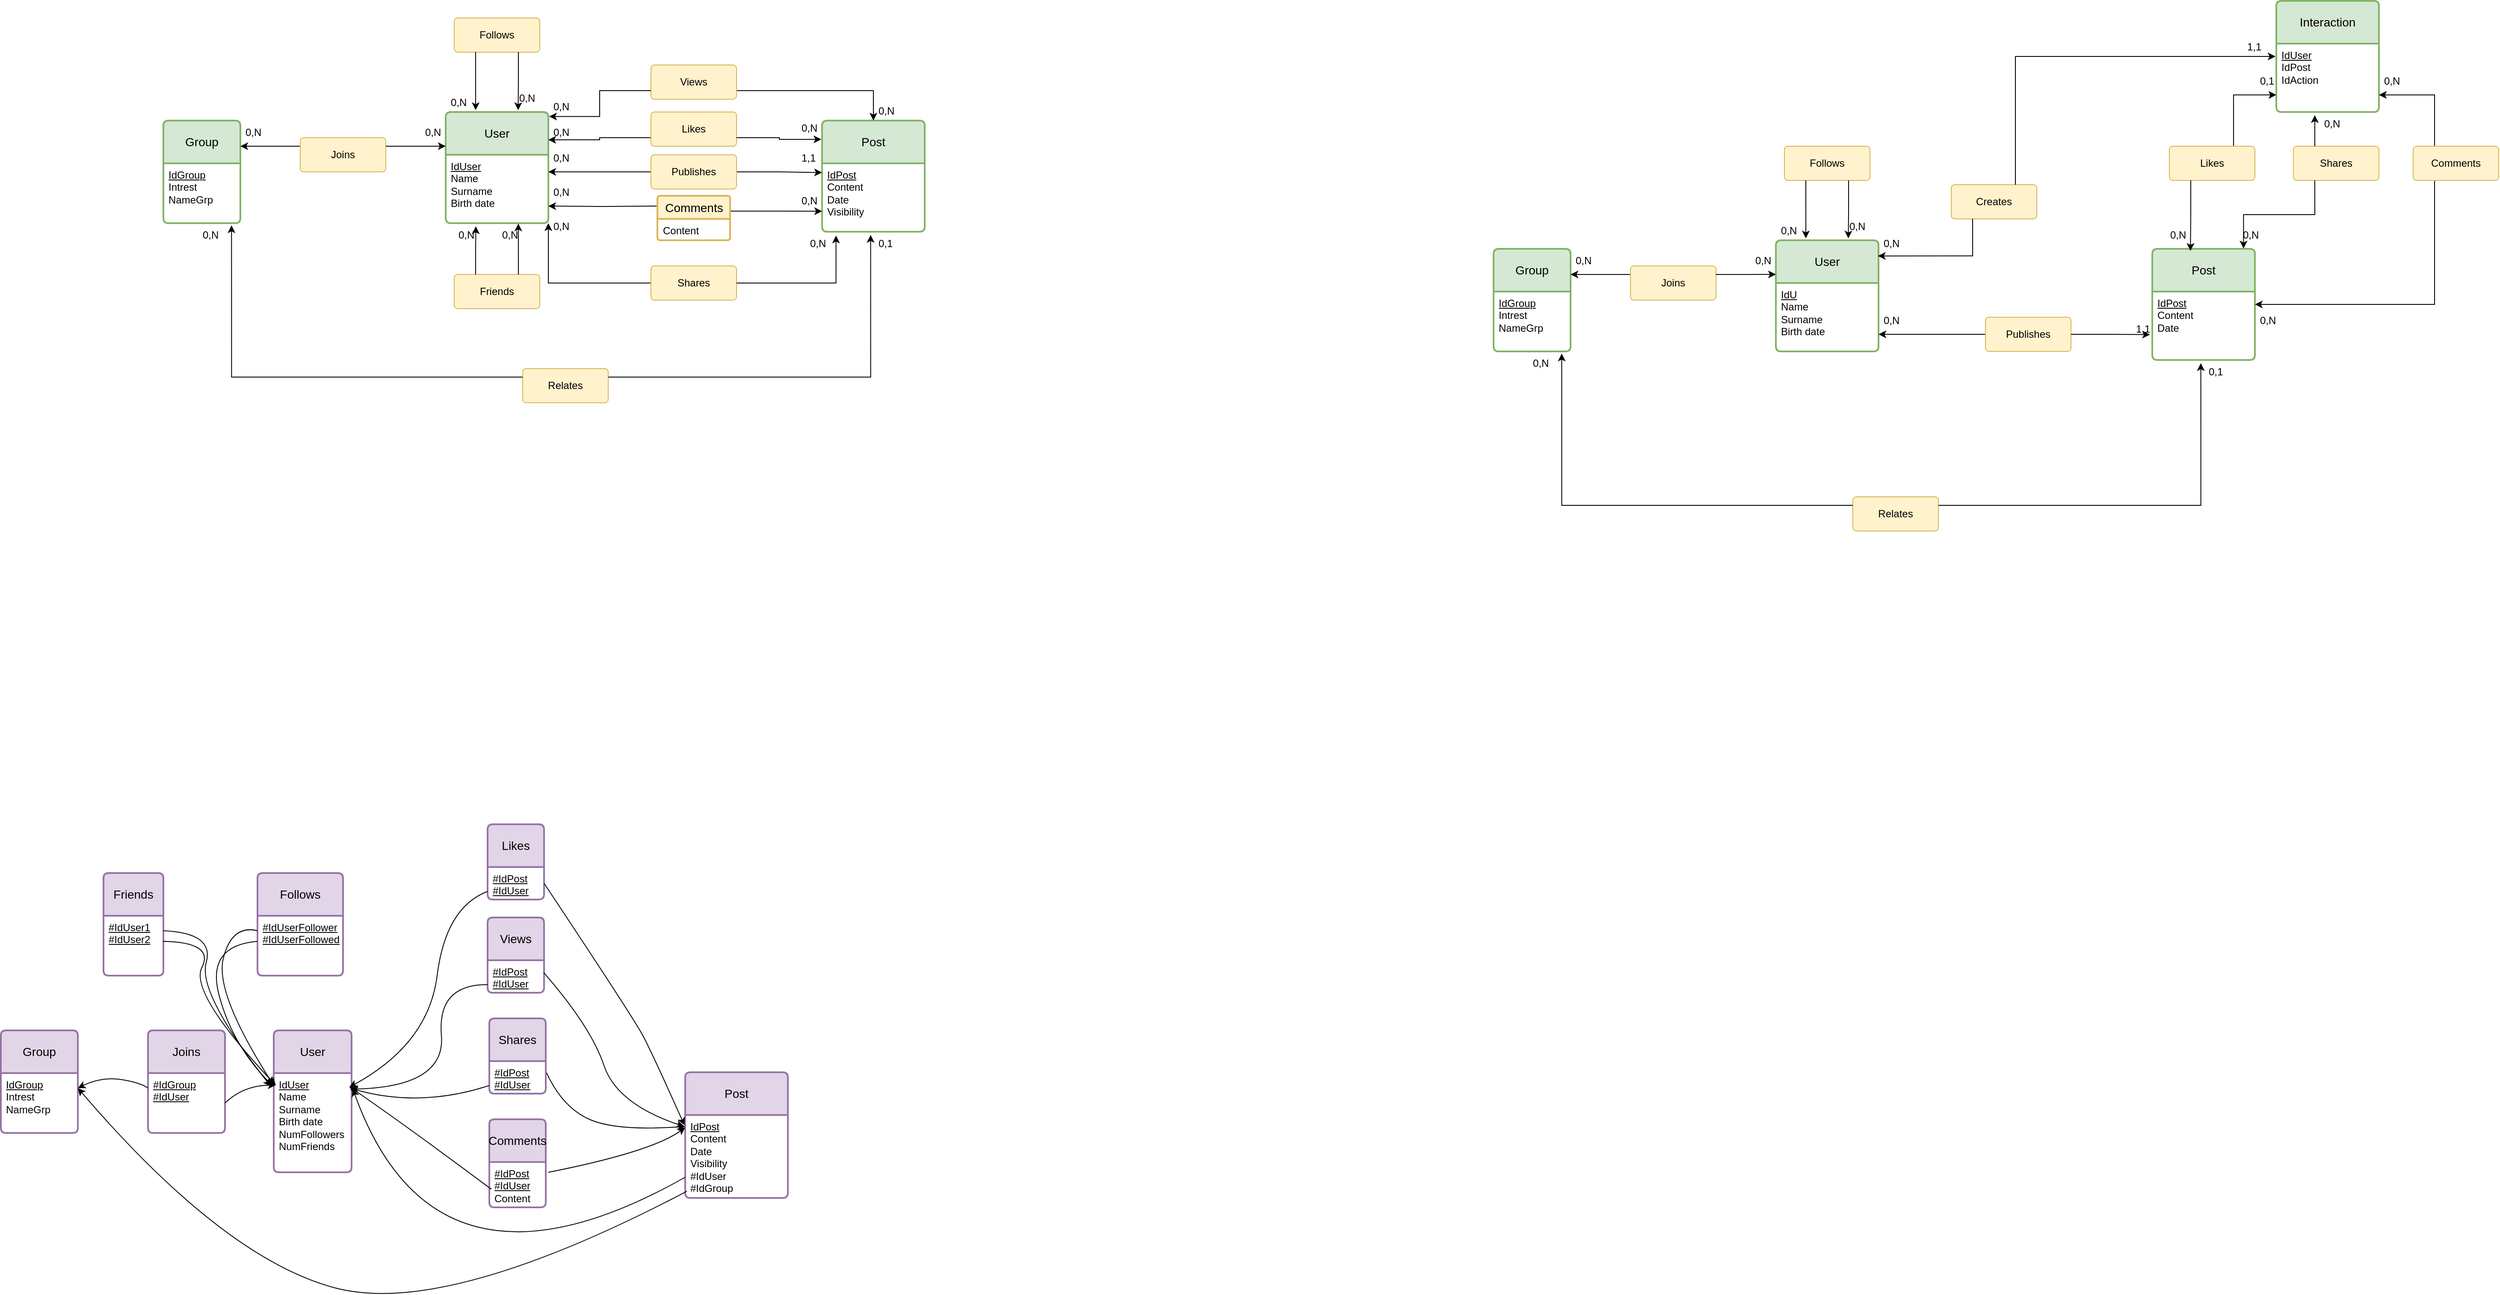 <mxfile version="26.0.5">
  <diagram id="R2lEEEUBdFMjLlhIrx00" name="Page-1">
    <mxGraphModel dx="3099" dy="663" grid="1" gridSize="10" guides="1" tooltips="1" connect="1" arrows="0" fold="1" page="1" pageScale="1" pageWidth="1920" pageHeight="1200" background="none" math="0" shadow="0" extFonts="Permanent Marker^https://fonts.googleapis.com/css?family=Permanent+Marker">
      <root>
        <mxCell id="0" />
        <mxCell id="1" parent="0" />
        <mxCell id="twBmOA31EewbAZxq6B4R-10" value="User" style="swimlane;childLayout=stackLayout;horizontal=1;startSize=50;horizontalStack=0;rounded=1;fontSize=14;fontStyle=0;strokeWidth=2;resizeParent=0;resizeLast=1;shadow=0;dashed=0;align=center;arcSize=4;whiteSpace=wrap;html=1;fillColor=#d5e8d4;strokeColor=#82b366;" parent="1" vertex="1">
          <mxGeometry x="180" y="940" width="120" height="130" as="geometry" />
        </mxCell>
        <mxCell id="twBmOA31EewbAZxq6B4R-11" value="&lt;div&gt;&lt;u&gt;IdUser&lt;/u&gt;&lt;/div&gt;&lt;div&gt;Name&lt;/div&gt;&lt;div&gt;Surname&lt;/div&gt;&lt;div&gt;Birth date&lt;/div&gt;" style="align=left;strokeColor=none;fillColor=none;spacingLeft=4;fontSize=12;verticalAlign=top;resizable=0;rotatable=0;part=1;html=1;" parent="twBmOA31EewbAZxq6B4R-10" vertex="1">
          <mxGeometry y="50" width="120" height="80" as="geometry" />
        </mxCell>
        <mxCell id="twBmOA31EewbAZxq6B4R-13" style="edgeStyle=orthogonalEdgeStyle;rounded=0;orthogonalLoop=1;jettySize=auto;html=1;exitX=1;exitY=1;exitDx=0;exitDy=0;entryX=1;entryY=1;entryDx=0;entryDy=0;" parent="twBmOA31EewbAZxq6B4R-10" source="twBmOA31EewbAZxq6B4R-10" target="twBmOA31EewbAZxq6B4R-11" edge="1">
          <mxGeometry relative="1" as="geometry" />
        </mxCell>
        <mxCell id="twBmOA31EewbAZxq6B4R-15" value="Post" style="swimlane;childLayout=stackLayout;horizontal=1;startSize=50;horizontalStack=0;rounded=1;fontSize=14;fontStyle=0;strokeWidth=2;resizeParent=0;resizeLast=1;shadow=0;dashed=0;align=center;arcSize=4;whiteSpace=wrap;html=1;fillColor=#d5e8d4;strokeColor=#82b366;" parent="1" vertex="1">
          <mxGeometry x="620" y="950" width="120" height="130" as="geometry" />
        </mxCell>
        <mxCell id="twBmOA31EewbAZxq6B4R-16" value="&lt;div&gt;&lt;u&gt;IdPost&lt;/u&gt;&lt;/div&gt;&lt;div&gt;Content&lt;/div&gt;&lt;div&gt;Date&lt;/div&gt;&lt;div&gt;Visibility&lt;br&gt;&lt;/div&gt;" style="align=left;strokeColor=none;fillColor=none;spacingLeft=4;fontSize=12;verticalAlign=top;resizable=0;rotatable=0;part=1;html=1;" parent="twBmOA31EewbAZxq6B4R-15" vertex="1">
          <mxGeometry y="50" width="120" height="80" as="geometry" />
        </mxCell>
        <mxCell id="twBmOA31EewbAZxq6B4R-17" style="edgeStyle=orthogonalEdgeStyle;rounded=0;orthogonalLoop=1;jettySize=auto;html=1;exitX=1;exitY=1;exitDx=0;exitDy=0;entryX=1;entryY=1;entryDx=0;entryDy=0;" parent="twBmOA31EewbAZxq6B4R-15" source="twBmOA31EewbAZxq6B4R-15" target="twBmOA31EewbAZxq6B4R-16" edge="1">
          <mxGeometry relative="1" as="geometry" />
        </mxCell>
        <mxCell id="twBmOA31EewbAZxq6B4R-31" style="edgeStyle=orthogonalEdgeStyle;rounded=0;orthogonalLoop=1;jettySize=auto;html=1;exitX=0;exitY=0.5;exitDx=0;exitDy=0;entryX=1;entryY=0.25;entryDx=0;entryDy=0;" parent="1" source="twBmOA31EewbAZxq6B4R-29" target="twBmOA31EewbAZxq6B4R-11" edge="1">
          <mxGeometry relative="1" as="geometry" />
        </mxCell>
        <mxCell id="twBmOA31EewbAZxq6B4R-53" style="edgeStyle=orthogonalEdgeStyle;rounded=0;orthogonalLoop=1;jettySize=auto;html=1;exitX=1;exitY=0.5;exitDx=0;exitDy=0;entryX=-0.001;entryY=0.135;entryDx=0;entryDy=0;entryPerimeter=0;" parent="1" source="twBmOA31EewbAZxq6B4R-29" target="twBmOA31EewbAZxq6B4R-16" edge="1">
          <mxGeometry relative="1" as="geometry">
            <mxPoint x="620" y="1010.222" as="targetPoint" />
          </mxGeometry>
        </mxCell>
        <mxCell id="twBmOA31EewbAZxq6B4R-29" value="&lt;div&gt;Publishes&lt;/div&gt;" style="rounded=1;arcSize=10;whiteSpace=wrap;html=1;align=center;fillColor=#fff2cc;strokeColor=#d6b656;" parent="1" vertex="1">
          <mxGeometry x="420" y="990" width="100" height="40" as="geometry" />
        </mxCell>
        <mxCell id="twBmOA31EewbAZxq6B4R-34" value="&lt;div&gt;1,1&lt;/div&gt;&lt;div&gt;&lt;br&gt;&lt;/div&gt;" style="text;strokeColor=none;fillColor=none;spacingLeft=4;spacingRight=4;overflow=hidden;rotatable=0;points=[[0,0.5],[1,0.5]];portConstraint=eastwest;fontSize=12;whiteSpace=wrap;html=1;" parent="1" vertex="1">
          <mxGeometry x="590" y="980" width="40" height="30" as="geometry" />
        </mxCell>
        <mxCell id="twBmOA31EewbAZxq6B4R-35" value="&lt;div&gt;0,N&lt;/div&gt;&lt;div&gt;&lt;br&gt;&lt;/div&gt;" style="text;strokeColor=none;fillColor=none;spacingLeft=4;spacingRight=4;overflow=hidden;rotatable=0;points=[[0,0.5],[1,0.5]];portConstraint=eastwest;fontSize=12;whiteSpace=wrap;html=1;" parent="1" vertex="1">
          <mxGeometry x="300" y="980" width="40" height="30" as="geometry" />
        </mxCell>
        <mxCell id="twBmOA31EewbAZxq6B4R-37" value="&lt;div&gt;Follows&lt;/div&gt;" style="rounded=1;arcSize=10;whiteSpace=wrap;html=1;align=center;fillColor=#fff2cc;strokeColor=#d6b656;" parent="1" vertex="1">
          <mxGeometry x="190" y="830" width="100" height="40" as="geometry" />
        </mxCell>
        <mxCell id="twBmOA31EewbAZxq6B4R-44" style="edgeStyle=orthogonalEdgeStyle;rounded=0;orthogonalLoop=1;jettySize=auto;html=1;exitX=0.75;exitY=1;exitDx=0;exitDy=0;entryX=0.706;entryY=-0.017;entryDx=0;entryDy=0;entryPerimeter=0;" parent="1" source="twBmOA31EewbAZxq6B4R-37" target="twBmOA31EewbAZxq6B4R-10" edge="1">
          <mxGeometry relative="1" as="geometry" />
        </mxCell>
        <mxCell id="twBmOA31EewbAZxq6B4R-46" value="&lt;div&gt;0,N&lt;/div&gt;&lt;div&gt;&lt;br&gt;&lt;/div&gt;" style="text;strokeColor=none;fillColor=none;spacingLeft=4;spacingRight=4;overflow=hidden;rotatable=0;points=[[0,0.5],[1,0.5]];portConstraint=eastwest;fontSize=12;whiteSpace=wrap;html=1;" parent="1" vertex="1">
          <mxGeometry x="260" y="910" width="40" height="30" as="geometry" />
        </mxCell>
        <mxCell id="twBmOA31EewbAZxq6B4R-47" value="&lt;div&gt;0,N&lt;/div&gt;&lt;div&gt;&lt;br&gt;&lt;/div&gt;" style="text;strokeColor=none;fillColor=none;spacingLeft=4;spacingRight=4;overflow=hidden;rotatable=0;points=[[0,0.5],[1,0.5]];portConstraint=eastwest;fontSize=12;whiteSpace=wrap;html=1;" parent="1" vertex="1">
          <mxGeometry x="180" y="915" width="40" height="30" as="geometry" />
        </mxCell>
        <mxCell id="twBmOA31EewbAZxq6B4R-57" style="edgeStyle=orthogonalEdgeStyle;rounded=0;orthogonalLoop=1;jettySize=auto;html=1;entryX=1;entryY=0.75;entryDx=0;entryDy=0;" parent="1" target="twBmOA31EewbAZxq6B4R-11" edge="1">
          <mxGeometry relative="1" as="geometry">
            <mxPoint x="427" y="1050" as="sourcePoint" />
          </mxGeometry>
        </mxCell>
        <mxCell id="twBmOA31EewbAZxq6B4R-61" style="edgeStyle=orthogonalEdgeStyle;rounded=0;orthogonalLoop=1;jettySize=auto;html=1;exitX=0.985;exitY=0.344;exitDx=0;exitDy=0;exitPerimeter=0;" parent="1" source="twBmOA31EewbAZxq6B4R-401" edge="1">
          <mxGeometry relative="1" as="geometry">
            <mxPoint x="520" y="1060.0" as="sourcePoint" />
            <mxPoint x="620" y="1056" as="targetPoint" />
          </mxGeometry>
        </mxCell>
        <mxCell id="twBmOA31EewbAZxq6B4R-62" value="&lt;div&gt;0,N&lt;/div&gt;&lt;div&gt;&lt;br&gt;&lt;/div&gt;" style="text;strokeColor=none;fillColor=none;spacingLeft=4;spacingRight=4;overflow=hidden;rotatable=0;points=[[0,0.5],[1,0.5]];portConstraint=eastwest;fontSize=12;whiteSpace=wrap;html=1;" parent="1" vertex="1">
          <mxGeometry x="590" y="1030" width="40" height="30" as="geometry" />
        </mxCell>
        <mxCell id="twBmOA31EewbAZxq6B4R-63" value="&lt;div&gt;0,N&lt;/div&gt;&lt;div&gt;&lt;br&gt;&lt;/div&gt;" style="text;strokeColor=none;fillColor=none;spacingLeft=4;spacingRight=4;overflow=hidden;rotatable=0;points=[[0,0.5],[1,0.5]];portConstraint=eastwest;fontSize=12;whiteSpace=wrap;html=1;" parent="1" vertex="1">
          <mxGeometry x="300" y="1020" width="40" height="30" as="geometry" />
        </mxCell>
        <mxCell id="twBmOA31EewbAZxq6B4R-94" style="edgeStyle=orthogonalEdgeStyle;rounded=0;orthogonalLoop=1;jettySize=auto;html=1;exitX=0;exitY=0.75;exitDx=0;exitDy=0;entryX=1;entryY=0.25;entryDx=0;entryDy=0;" parent="1" source="twBmOA31EewbAZxq6B4R-64" target="twBmOA31EewbAZxq6B4R-10" edge="1">
          <mxGeometry relative="1" as="geometry">
            <mxPoint x="305" y="970.143" as="targetPoint" />
          </mxGeometry>
        </mxCell>
        <mxCell id="twBmOA31EewbAZxq6B4R-64" value="Likes" style="rounded=1;arcSize=10;whiteSpace=wrap;html=1;align=center;fillColor=#fff2cc;strokeColor=#d6b656;" parent="1" vertex="1">
          <mxGeometry x="420" y="940" width="100" height="40" as="geometry" />
        </mxCell>
        <mxCell id="twBmOA31EewbAZxq6B4R-67" style="edgeStyle=orthogonalEdgeStyle;rounded=0;orthogonalLoop=1;jettySize=auto;html=1;exitX=1;exitY=0.75;exitDx=0;exitDy=0;entryX=-0.007;entryY=0.169;entryDx=0;entryDy=0;entryPerimeter=0;" parent="1" source="twBmOA31EewbAZxq6B4R-64" target="twBmOA31EewbAZxq6B4R-15" edge="1">
          <mxGeometry relative="1" as="geometry" />
        </mxCell>
        <mxCell id="twBmOA31EewbAZxq6B4R-68" value="&lt;div&gt;0,N&lt;/div&gt;&lt;div&gt;&lt;br&gt;&lt;/div&gt;" style="text;strokeColor=none;fillColor=none;spacingLeft=4;spacingRight=4;overflow=hidden;rotatable=0;points=[[0,0.5],[1,0.5]];portConstraint=eastwest;fontSize=12;whiteSpace=wrap;html=1;" parent="1" vertex="1">
          <mxGeometry x="590" y="945" width="40" height="30" as="geometry" />
        </mxCell>
        <mxCell id="twBmOA31EewbAZxq6B4R-69" value="&lt;div&gt;0,N&lt;/div&gt;&lt;div&gt;&lt;br&gt;&lt;/div&gt;" style="text;strokeColor=none;fillColor=none;spacingLeft=4;spacingRight=4;overflow=hidden;rotatable=0;points=[[0,0.5],[1,0.5]];portConstraint=eastwest;fontSize=12;whiteSpace=wrap;html=1;" parent="1" vertex="1">
          <mxGeometry x="300" y="950" width="40" height="30" as="geometry" />
        </mxCell>
        <mxCell id="twBmOA31EewbAZxq6B4R-72" style="edgeStyle=orthogonalEdgeStyle;rounded=0;orthogonalLoop=1;jettySize=auto;html=1;exitX=0;exitY=0.5;exitDx=0;exitDy=0;entryX=1;entryY=1;entryDx=0;entryDy=0;" parent="1" source="twBmOA31EewbAZxq6B4R-70" target="twBmOA31EewbAZxq6B4R-11" edge="1">
          <mxGeometry relative="1" as="geometry" />
        </mxCell>
        <mxCell id="twBmOA31EewbAZxq6B4R-70" value="&lt;div&gt;Shares&lt;/div&gt;" style="rounded=1;arcSize=10;whiteSpace=wrap;html=1;align=center;fillColor=#fff2cc;strokeColor=#d6b656;" parent="1" vertex="1">
          <mxGeometry x="420" y="1120" width="100" height="40" as="geometry" />
        </mxCell>
        <mxCell id="twBmOA31EewbAZxq6B4R-71" style="edgeStyle=orthogonalEdgeStyle;rounded=0;orthogonalLoop=1;jettySize=auto;html=1;exitX=1;exitY=0.5;exitDx=0;exitDy=0;entryX=0.136;entryY=1.056;entryDx=0;entryDy=0;entryPerimeter=0;" parent="1" source="twBmOA31EewbAZxq6B4R-70" target="twBmOA31EewbAZxq6B4R-16" edge="1">
          <mxGeometry relative="1" as="geometry" />
        </mxCell>
        <mxCell id="twBmOA31EewbAZxq6B4R-73" value="&lt;div&gt;0,N&lt;/div&gt;&lt;div&gt;&lt;br&gt;&lt;/div&gt;" style="text;strokeColor=none;fillColor=none;spacingLeft=4;spacingRight=4;overflow=hidden;rotatable=0;points=[[0,0.5],[1,0.5]];portConstraint=eastwest;fontSize=12;whiteSpace=wrap;html=1;" parent="1" vertex="1">
          <mxGeometry x="600" y="1080" width="40" height="30" as="geometry" />
        </mxCell>
        <mxCell id="twBmOA31EewbAZxq6B4R-74" value="&lt;div&gt;0,N&lt;/div&gt;&lt;div&gt;&lt;br&gt;&lt;/div&gt;" style="text;strokeColor=none;fillColor=none;spacingLeft=4;spacingRight=4;overflow=hidden;rotatable=0;points=[[0,0.5],[1,0.5]];portConstraint=eastwest;fontSize=12;whiteSpace=wrap;html=1;" parent="1" vertex="1">
          <mxGeometry x="300" y="1060" width="40" height="30" as="geometry" />
        </mxCell>
        <mxCell id="twBmOA31EewbAZxq6B4R-75" value="Group" style="swimlane;childLayout=stackLayout;horizontal=1;startSize=50;horizontalStack=0;rounded=1;fontSize=14;fontStyle=0;strokeWidth=2;resizeParent=0;resizeLast=1;shadow=0;dashed=0;align=center;arcSize=4;whiteSpace=wrap;html=1;fillColor=#d5e8d4;strokeColor=#82b366;" parent="1" vertex="1">
          <mxGeometry x="-150" y="950" width="90" height="120" as="geometry" />
        </mxCell>
        <mxCell id="twBmOA31EewbAZxq6B4R-76" value="&lt;div&gt;&lt;u&gt;IdGroup&lt;/u&gt;&lt;/div&gt;&lt;div&gt;&lt;div&gt;Intrest&lt;/div&gt;&lt;/div&gt;&lt;div&gt;NameGrp&lt;/div&gt;&lt;div&gt;&lt;br&gt;&lt;/div&gt;&lt;div&gt;&lt;br&gt;&lt;/div&gt;" style="align=left;strokeColor=none;fillColor=none;spacingLeft=4;fontSize=12;verticalAlign=top;resizable=0;rotatable=0;part=1;html=1;" parent="twBmOA31EewbAZxq6B4R-75" vertex="1">
          <mxGeometry y="50" width="90" height="70" as="geometry" />
        </mxCell>
        <mxCell id="twBmOA31EewbAZxq6B4R-77" style="edgeStyle=orthogonalEdgeStyle;rounded=0;orthogonalLoop=1;jettySize=auto;html=1;exitX=1;exitY=1;exitDx=0;exitDy=0;entryX=1;entryY=1;entryDx=0;entryDy=0;" parent="twBmOA31EewbAZxq6B4R-75" source="twBmOA31EewbAZxq6B4R-75" target="twBmOA31EewbAZxq6B4R-76" edge="1">
          <mxGeometry relative="1" as="geometry" />
        </mxCell>
        <mxCell id="twBmOA31EewbAZxq6B4R-79" style="edgeStyle=orthogonalEdgeStyle;rounded=0;orthogonalLoop=1;jettySize=auto;html=1;exitX=0;exitY=0.25;exitDx=0;exitDy=0;entryX=1;entryY=0.25;entryDx=0;entryDy=0;" parent="1" source="twBmOA31EewbAZxq6B4R-78" target="twBmOA31EewbAZxq6B4R-75" edge="1">
          <mxGeometry relative="1" as="geometry" />
        </mxCell>
        <mxCell id="twBmOA31EewbAZxq6B4R-78" value="&lt;div&gt;Joins&lt;/div&gt;" style="rounded=1;arcSize=10;whiteSpace=wrap;html=1;align=center;fillColor=#fff2cc;strokeColor=#d6b656;" parent="1" vertex="1">
          <mxGeometry x="10" y="970" width="100" height="40" as="geometry" />
        </mxCell>
        <mxCell id="twBmOA31EewbAZxq6B4R-80" style="edgeStyle=orthogonalEdgeStyle;rounded=0;orthogonalLoop=1;jettySize=auto;html=1;exitX=1;exitY=0.25;exitDx=0;exitDy=0;entryX=0;entryY=0.307;entryDx=0;entryDy=0;entryPerimeter=0;" parent="1" source="twBmOA31EewbAZxq6B4R-78" target="twBmOA31EewbAZxq6B4R-10" edge="1">
          <mxGeometry relative="1" as="geometry" />
        </mxCell>
        <mxCell id="twBmOA31EewbAZxq6B4R-81" value="&lt;div&gt;0,N&lt;/div&gt;&lt;div&gt;&lt;br&gt;&lt;/div&gt;" style="text;strokeColor=none;fillColor=none;spacingLeft=4;spacingRight=4;overflow=hidden;rotatable=0;points=[[0,0.5],[1,0.5]];portConstraint=eastwest;fontSize=12;whiteSpace=wrap;html=1;" parent="1" vertex="1">
          <mxGeometry x="150" y="950" width="40" height="30" as="geometry" />
        </mxCell>
        <mxCell id="twBmOA31EewbAZxq6B4R-82" value="&lt;div&gt;0,N&lt;/div&gt;&lt;div&gt;&lt;br&gt;&lt;/div&gt;" style="text;strokeColor=none;fillColor=none;spacingLeft=4;spacingRight=4;overflow=hidden;rotatable=0;points=[[0,0.5],[1,0.5]];portConstraint=eastwest;fontSize=12;whiteSpace=wrap;html=1;" parent="1" vertex="1">
          <mxGeometry x="-60" y="950" width="40" height="30" as="geometry" />
        </mxCell>
        <mxCell id="twBmOA31EewbAZxq6B4R-83" value="&lt;div&gt;Relates&lt;/div&gt;" style="rounded=1;arcSize=10;whiteSpace=wrap;html=1;align=center;fillColor=#fff2cc;strokeColor=#d6b656;" parent="1" vertex="1">
          <mxGeometry x="270" y="1240" width="100" height="40" as="geometry" />
        </mxCell>
        <mxCell id="twBmOA31EewbAZxq6B4R-84" style="edgeStyle=orthogonalEdgeStyle;rounded=0;orthogonalLoop=1;jettySize=auto;html=1;exitX=0;exitY=0.25;exitDx=0;exitDy=0;entryX=0.885;entryY=1.036;entryDx=0;entryDy=0;entryPerimeter=0;" parent="1" source="twBmOA31EewbAZxq6B4R-83" target="twBmOA31EewbAZxq6B4R-76" edge="1">
          <mxGeometry relative="1" as="geometry" />
        </mxCell>
        <mxCell id="twBmOA31EewbAZxq6B4R-85" style="edgeStyle=orthogonalEdgeStyle;rounded=0;orthogonalLoop=1;jettySize=auto;html=1;exitX=1;exitY=0.25;exitDx=0;exitDy=0;entryX=0.473;entryY=1.047;entryDx=0;entryDy=0;entryPerimeter=0;" parent="1" source="twBmOA31EewbAZxq6B4R-83" target="twBmOA31EewbAZxq6B4R-16" edge="1">
          <mxGeometry relative="1" as="geometry" />
        </mxCell>
        <mxCell id="twBmOA31EewbAZxq6B4R-86" value="0,1" style="text;strokeColor=none;fillColor=none;spacingLeft=4;spacingRight=4;overflow=hidden;rotatable=0;points=[[0,0.5],[1,0.5]];portConstraint=eastwest;fontSize=12;whiteSpace=wrap;html=1;" parent="1" vertex="1">
          <mxGeometry x="680" y="1080" width="40" height="30" as="geometry" />
        </mxCell>
        <mxCell id="twBmOA31EewbAZxq6B4R-87" value="&lt;div&gt;0,N&lt;/div&gt;" style="text;strokeColor=none;fillColor=none;spacingLeft=4;spacingRight=4;overflow=hidden;rotatable=0;points=[[0,0.5],[1,0.5]];portConstraint=eastwest;fontSize=12;whiteSpace=wrap;html=1;" parent="1" vertex="1">
          <mxGeometry x="-110" y="1070" width="40" height="30" as="geometry" />
        </mxCell>
        <mxCell id="twBmOA31EewbAZxq6B4R-92" style="edgeStyle=orthogonalEdgeStyle;rounded=0;orthogonalLoop=1;jettySize=auto;html=1;exitX=1;exitY=0.75;exitDx=0;exitDy=0;entryX=0.5;entryY=0;entryDx=0;entryDy=0;" parent="1" source="twBmOA31EewbAZxq6B4R-90" target="twBmOA31EewbAZxq6B4R-15" edge="1">
          <mxGeometry relative="1" as="geometry" />
        </mxCell>
        <mxCell id="twBmOA31EewbAZxq6B4R-90" value="Views" style="rounded=1;arcSize=10;whiteSpace=wrap;html=1;align=center;fillColor=#fff2cc;strokeColor=#d6b656;" parent="1" vertex="1">
          <mxGeometry x="420" y="885" width="100" height="40" as="geometry" />
        </mxCell>
        <mxCell id="twBmOA31EewbAZxq6B4R-96" style="edgeStyle=orthogonalEdgeStyle;rounded=0;orthogonalLoop=1;jettySize=auto;html=1;exitX=0;exitY=0.75;exitDx=0;exitDy=0;entryX=1.008;entryY=0.04;entryDx=0;entryDy=0;entryPerimeter=0;" parent="1" source="twBmOA31EewbAZxq6B4R-90" target="twBmOA31EewbAZxq6B4R-10" edge="1">
          <mxGeometry relative="1" as="geometry" />
        </mxCell>
        <mxCell id="twBmOA31EewbAZxq6B4R-97" value="&lt;div&gt;0,N&lt;/div&gt;&lt;div&gt;&lt;br&gt;&lt;/div&gt;" style="text;strokeColor=none;fillColor=none;spacingLeft=4;spacingRight=4;overflow=hidden;rotatable=0;points=[[0,0.5],[1,0.5]];portConstraint=eastwest;fontSize=12;whiteSpace=wrap;html=1;" parent="1" vertex="1">
          <mxGeometry x="300" y="920" width="40" height="30" as="geometry" />
        </mxCell>
        <mxCell id="twBmOA31EewbAZxq6B4R-98" value="&lt;div&gt;0,N&lt;/div&gt;&lt;div&gt;&lt;br&gt;&lt;/div&gt;" style="text;strokeColor=none;fillColor=none;spacingLeft=4;spacingRight=4;overflow=hidden;rotatable=0;points=[[0,0.5],[1,0.5]];portConstraint=eastwest;fontSize=12;whiteSpace=wrap;html=1;" parent="1" vertex="1">
          <mxGeometry x="680" y="925" width="40" height="30" as="geometry" />
        </mxCell>
        <mxCell id="twBmOA31EewbAZxq6B4R-104" style="edgeStyle=orthogonalEdgeStyle;rounded=0;orthogonalLoop=1;jettySize=auto;html=1;exitX=0.25;exitY=1;exitDx=0;exitDy=0;entryX=0.292;entryY=-0.017;entryDx=0;entryDy=0;entryPerimeter=0;" parent="1" source="twBmOA31EewbAZxq6B4R-37" target="twBmOA31EewbAZxq6B4R-10" edge="1">
          <mxGeometry relative="1" as="geometry" />
        </mxCell>
        <mxCell id="twBmOA31EewbAZxq6B4R-115" value="User" style="swimlane;childLayout=stackLayout;horizontal=1;startSize=50;horizontalStack=0;rounded=1;fontSize=14;fontStyle=0;strokeWidth=2;resizeParent=0;resizeLast=1;shadow=0;dashed=0;align=center;arcSize=4;whiteSpace=wrap;html=1;fillColor=#d5e8d4;strokeColor=#82b366;" parent="1" vertex="1">
          <mxGeometry x="1735" y="1090" width="120" height="130" as="geometry" />
        </mxCell>
        <mxCell id="twBmOA31EewbAZxq6B4R-116" value="&lt;div&gt;&lt;u&gt;IdU&lt;/u&gt;&lt;/div&gt;&lt;div&gt;Name&lt;/div&gt;&lt;div&gt;Surname&lt;/div&gt;&lt;div&gt;Birth date&lt;/div&gt;" style="align=left;strokeColor=none;fillColor=none;spacingLeft=4;fontSize=12;verticalAlign=top;resizable=0;rotatable=0;part=1;html=1;" parent="twBmOA31EewbAZxq6B4R-115" vertex="1">
          <mxGeometry y="50" width="120" height="80" as="geometry" />
        </mxCell>
        <mxCell id="twBmOA31EewbAZxq6B4R-117" style="edgeStyle=orthogonalEdgeStyle;rounded=0;orthogonalLoop=1;jettySize=auto;html=1;exitX=1;exitY=1;exitDx=0;exitDy=0;entryX=1;entryY=1;entryDx=0;entryDy=0;" parent="twBmOA31EewbAZxq6B4R-115" source="twBmOA31EewbAZxq6B4R-115" target="twBmOA31EewbAZxq6B4R-116" edge="1">
          <mxGeometry relative="1" as="geometry" />
        </mxCell>
        <mxCell id="twBmOA31EewbAZxq6B4R-118" value="Post" style="swimlane;childLayout=stackLayout;horizontal=1;startSize=50;horizontalStack=0;rounded=1;fontSize=14;fontStyle=0;strokeWidth=2;resizeParent=0;resizeLast=1;shadow=0;dashed=0;align=center;arcSize=4;whiteSpace=wrap;html=1;fillColor=#d5e8d4;strokeColor=#82b366;" parent="1" vertex="1">
          <mxGeometry x="2175" y="1100" width="120" height="130" as="geometry" />
        </mxCell>
        <mxCell id="twBmOA31EewbAZxq6B4R-119" value="&lt;div&gt;&lt;u&gt;IdPost&lt;/u&gt;&lt;/div&gt;&lt;div&gt;Content&lt;/div&gt;&lt;div&gt;Date&lt;/div&gt;&lt;div&gt;&lt;br&gt;&lt;/div&gt;" style="align=left;strokeColor=none;fillColor=none;spacingLeft=4;fontSize=12;verticalAlign=top;resizable=0;rotatable=0;part=1;html=1;" parent="twBmOA31EewbAZxq6B4R-118" vertex="1">
          <mxGeometry y="50" width="120" height="80" as="geometry" />
        </mxCell>
        <mxCell id="twBmOA31EewbAZxq6B4R-120" style="edgeStyle=orthogonalEdgeStyle;rounded=0;orthogonalLoop=1;jettySize=auto;html=1;exitX=1;exitY=1;exitDx=0;exitDy=0;entryX=1;entryY=1;entryDx=0;entryDy=0;" parent="twBmOA31EewbAZxq6B4R-118" source="twBmOA31EewbAZxq6B4R-118" target="twBmOA31EewbAZxq6B4R-119" edge="1">
          <mxGeometry relative="1" as="geometry" />
        </mxCell>
        <mxCell id="twBmOA31EewbAZxq6B4R-276" style="edgeStyle=orthogonalEdgeStyle;rounded=0;orthogonalLoop=1;jettySize=auto;html=1;exitX=0;exitY=0.5;exitDx=0;exitDy=0;entryX=1;entryY=0.75;entryDx=0;entryDy=0;" parent="1" source="twBmOA31EewbAZxq6B4R-123" target="twBmOA31EewbAZxq6B4R-116" edge="1">
          <mxGeometry relative="1" as="geometry" />
        </mxCell>
        <mxCell id="twBmOA31EewbAZxq6B4R-123" value="&lt;div&gt;Publishes&lt;/div&gt;" style="rounded=1;arcSize=10;whiteSpace=wrap;html=1;align=center;fillColor=#fff2cc;strokeColor=#d6b656;" parent="1" vertex="1">
          <mxGeometry x="1980" y="1180" width="100" height="40" as="geometry" />
        </mxCell>
        <mxCell id="twBmOA31EewbAZxq6B4R-124" value="&lt;div&gt;1,1&lt;/div&gt;&lt;div&gt;&lt;br&gt;&lt;/div&gt;" style="text;strokeColor=none;fillColor=none;spacingLeft=4;spacingRight=4;overflow=hidden;rotatable=0;points=[[0,0.5],[1,0.5]];portConstraint=eastwest;fontSize=12;whiteSpace=wrap;html=1;" parent="1" vertex="1">
          <mxGeometry x="2150" y="1180" width="40" height="30" as="geometry" />
        </mxCell>
        <mxCell id="twBmOA31EewbAZxq6B4R-125" value="&lt;div&gt;0,N&lt;/div&gt;&lt;div&gt;&lt;br&gt;&lt;/div&gt;" style="text;strokeColor=none;fillColor=none;spacingLeft=4;spacingRight=4;overflow=hidden;rotatable=0;points=[[0,0.5],[1,0.5]];portConstraint=eastwest;fontSize=12;whiteSpace=wrap;html=1;" parent="1" vertex="1">
          <mxGeometry x="1855" y="1170" width="40" height="30" as="geometry" />
        </mxCell>
        <mxCell id="twBmOA31EewbAZxq6B4R-127" value="&lt;div&gt;Follows&lt;/div&gt;" style="rounded=1;arcSize=10;whiteSpace=wrap;html=1;align=center;fillColor=#fff2cc;strokeColor=#d6b656;" parent="1" vertex="1">
          <mxGeometry x="1745" y="980" width="100" height="40" as="geometry" />
        </mxCell>
        <mxCell id="twBmOA31EewbAZxq6B4R-129" style="edgeStyle=orthogonalEdgeStyle;rounded=0;orthogonalLoop=1;jettySize=auto;html=1;exitX=0.75;exitY=1;exitDx=0;exitDy=0;entryX=0.706;entryY=-0.017;entryDx=0;entryDy=0;entryPerimeter=0;" parent="1" source="twBmOA31EewbAZxq6B4R-127" target="twBmOA31EewbAZxq6B4R-115" edge="1">
          <mxGeometry relative="1" as="geometry" />
        </mxCell>
        <mxCell id="twBmOA31EewbAZxq6B4R-130" value="&lt;div&gt;0,N&lt;/div&gt;&lt;div&gt;&lt;br&gt;&lt;/div&gt;" style="text;strokeColor=none;fillColor=none;spacingLeft=4;spacingRight=4;overflow=hidden;rotatable=0;points=[[0,0.5],[1,0.5]];portConstraint=eastwest;fontSize=12;whiteSpace=wrap;html=1;" parent="1" vertex="1">
          <mxGeometry x="1815" y="1060" width="40" height="30" as="geometry" />
        </mxCell>
        <mxCell id="twBmOA31EewbAZxq6B4R-131" value="&lt;div&gt;0,N&lt;/div&gt;&lt;div&gt;&lt;br&gt;&lt;/div&gt;" style="text;strokeColor=none;fillColor=none;spacingLeft=4;spacingRight=4;overflow=hidden;rotatable=0;points=[[0,0.5],[1,0.5]];portConstraint=eastwest;fontSize=12;whiteSpace=wrap;html=1;" parent="1" vertex="1">
          <mxGeometry x="1735" y="1065" width="40" height="30" as="geometry" />
        </mxCell>
        <mxCell id="twBmOA31EewbAZxq6B4R-149" value="Group" style="swimlane;childLayout=stackLayout;horizontal=1;startSize=50;horizontalStack=0;rounded=1;fontSize=14;fontStyle=0;strokeWidth=2;resizeParent=0;resizeLast=1;shadow=0;dashed=0;align=center;arcSize=4;whiteSpace=wrap;html=1;fillColor=#d5e8d4;strokeColor=#82b366;" parent="1" vertex="1">
          <mxGeometry x="1405" y="1100" width="90" height="120" as="geometry" />
        </mxCell>
        <mxCell id="twBmOA31EewbAZxq6B4R-150" value="&lt;div&gt;&lt;u&gt;IdGroup&lt;/u&gt;&lt;/div&gt;&lt;div&gt;&lt;div&gt;Intrest&lt;/div&gt;&lt;/div&gt;&lt;div&gt;NameGrp&lt;/div&gt;&lt;div&gt;&lt;br&gt;&lt;/div&gt;&lt;div&gt;&lt;br&gt;&lt;/div&gt;" style="align=left;strokeColor=none;fillColor=none;spacingLeft=4;fontSize=12;verticalAlign=top;resizable=0;rotatable=0;part=1;html=1;" parent="twBmOA31EewbAZxq6B4R-149" vertex="1">
          <mxGeometry y="50" width="90" height="70" as="geometry" />
        </mxCell>
        <mxCell id="twBmOA31EewbAZxq6B4R-151" style="edgeStyle=orthogonalEdgeStyle;rounded=0;orthogonalLoop=1;jettySize=auto;html=1;exitX=1;exitY=1;exitDx=0;exitDy=0;entryX=1;entryY=1;entryDx=0;entryDy=0;" parent="twBmOA31EewbAZxq6B4R-149" source="twBmOA31EewbAZxq6B4R-149" target="twBmOA31EewbAZxq6B4R-150" edge="1">
          <mxGeometry relative="1" as="geometry" />
        </mxCell>
        <mxCell id="twBmOA31EewbAZxq6B4R-152" style="edgeStyle=orthogonalEdgeStyle;rounded=0;orthogonalLoop=1;jettySize=auto;html=1;exitX=0;exitY=0.25;exitDx=0;exitDy=0;entryX=1;entryY=0.25;entryDx=0;entryDy=0;" parent="1" source="twBmOA31EewbAZxq6B4R-153" target="twBmOA31EewbAZxq6B4R-149" edge="1">
          <mxGeometry relative="1" as="geometry" />
        </mxCell>
        <mxCell id="twBmOA31EewbAZxq6B4R-153" value="&lt;div&gt;Joins&lt;/div&gt;" style="rounded=1;arcSize=10;whiteSpace=wrap;html=1;align=center;fillColor=#fff2cc;strokeColor=#d6b656;" parent="1" vertex="1">
          <mxGeometry x="1565" y="1120" width="100" height="40" as="geometry" />
        </mxCell>
        <mxCell id="twBmOA31EewbAZxq6B4R-154" style="edgeStyle=orthogonalEdgeStyle;rounded=0;orthogonalLoop=1;jettySize=auto;html=1;exitX=1;exitY=0.25;exitDx=0;exitDy=0;entryX=0;entryY=0.307;entryDx=0;entryDy=0;entryPerimeter=0;" parent="1" source="twBmOA31EewbAZxq6B4R-153" target="twBmOA31EewbAZxq6B4R-115" edge="1">
          <mxGeometry relative="1" as="geometry" />
        </mxCell>
        <mxCell id="twBmOA31EewbAZxq6B4R-155" value="&lt;div&gt;0,N&lt;/div&gt;&lt;div&gt;&lt;br&gt;&lt;/div&gt;" style="text;strokeColor=none;fillColor=none;spacingLeft=4;spacingRight=4;overflow=hidden;rotatable=0;points=[[0,0.5],[1,0.5]];portConstraint=eastwest;fontSize=12;whiteSpace=wrap;html=1;" parent="1" vertex="1">
          <mxGeometry x="1705" y="1100" width="40" height="30" as="geometry" />
        </mxCell>
        <mxCell id="twBmOA31EewbAZxq6B4R-156" value="&lt;div&gt;0,N&lt;/div&gt;&lt;div&gt;&lt;br&gt;&lt;/div&gt;" style="text;strokeColor=none;fillColor=none;spacingLeft=4;spacingRight=4;overflow=hidden;rotatable=0;points=[[0,0.5],[1,0.5]];portConstraint=eastwest;fontSize=12;whiteSpace=wrap;html=1;" parent="1" vertex="1">
          <mxGeometry x="1495" y="1100" width="40" height="30" as="geometry" />
        </mxCell>
        <mxCell id="twBmOA31EewbAZxq6B4R-157" value="&lt;div&gt;Relates&lt;/div&gt;" style="rounded=1;arcSize=10;whiteSpace=wrap;html=1;align=center;fillColor=#fff2cc;strokeColor=#d6b656;" parent="1" vertex="1">
          <mxGeometry x="1825" y="1390" width="100" height="40" as="geometry" />
        </mxCell>
        <mxCell id="twBmOA31EewbAZxq6B4R-158" style="edgeStyle=orthogonalEdgeStyle;rounded=0;orthogonalLoop=1;jettySize=auto;html=1;exitX=0;exitY=0.25;exitDx=0;exitDy=0;entryX=0.885;entryY=1.036;entryDx=0;entryDy=0;entryPerimeter=0;" parent="1" source="twBmOA31EewbAZxq6B4R-157" target="twBmOA31EewbAZxq6B4R-150" edge="1">
          <mxGeometry relative="1" as="geometry" />
        </mxCell>
        <mxCell id="twBmOA31EewbAZxq6B4R-159" style="edgeStyle=orthogonalEdgeStyle;rounded=0;orthogonalLoop=1;jettySize=auto;html=1;exitX=1;exitY=0.25;exitDx=0;exitDy=0;entryX=0.473;entryY=1.047;entryDx=0;entryDy=0;entryPerimeter=0;" parent="1" source="twBmOA31EewbAZxq6B4R-157" target="twBmOA31EewbAZxq6B4R-119" edge="1">
          <mxGeometry relative="1" as="geometry" />
        </mxCell>
        <mxCell id="twBmOA31EewbAZxq6B4R-160" value="0,1" style="text;strokeColor=none;fillColor=none;spacingLeft=4;spacingRight=4;overflow=hidden;rotatable=0;points=[[0,0.5],[1,0.5]];portConstraint=eastwest;fontSize=12;whiteSpace=wrap;html=1;" parent="1" vertex="1">
          <mxGeometry x="2235" y="1230" width="40" height="30" as="geometry" />
        </mxCell>
        <mxCell id="twBmOA31EewbAZxq6B4R-161" value="&lt;div&gt;0,N&lt;/div&gt;" style="text;strokeColor=none;fillColor=none;spacingLeft=4;spacingRight=4;overflow=hidden;rotatable=0;points=[[0,0.5],[1,0.5]];portConstraint=eastwest;fontSize=12;whiteSpace=wrap;html=1;" parent="1" vertex="1">
          <mxGeometry x="1445" y="1220" width="40" height="30" as="geometry" />
        </mxCell>
        <mxCell id="twBmOA31EewbAZxq6B4R-168" style="edgeStyle=orthogonalEdgeStyle;rounded=0;orthogonalLoop=1;jettySize=auto;html=1;exitX=0.25;exitY=1;exitDx=0;exitDy=0;entryX=0.292;entryY=-0.017;entryDx=0;entryDy=0;entryPerimeter=0;" parent="1" source="twBmOA31EewbAZxq6B4R-127" target="twBmOA31EewbAZxq6B4R-115" edge="1">
          <mxGeometry relative="1" as="geometry" />
        </mxCell>
        <mxCell id="twBmOA31EewbAZxq6B4R-277" style="edgeStyle=orthogonalEdgeStyle;rounded=0;orthogonalLoop=1;jettySize=auto;html=1;exitX=1;exitY=0.5;exitDx=0;exitDy=0;entryX=-0.022;entryY=0.629;entryDx=0;entryDy=0;entryPerimeter=0;" parent="1" source="twBmOA31EewbAZxq6B4R-123" target="twBmOA31EewbAZxq6B4R-119" edge="1">
          <mxGeometry relative="1" as="geometry" />
        </mxCell>
        <mxCell id="twBmOA31EewbAZxq6B4R-278" value="Creates" style="rounded=1;arcSize=10;whiteSpace=wrap;html=1;align=center;fillColor=#fff2cc;strokeColor=#d6b656;" parent="1" vertex="1">
          <mxGeometry x="1940" y="1025" width="100" height="40" as="geometry" />
        </mxCell>
        <mxCell id="twBmOA31EewbAZxq6B4R-279" style="edgeStyle=orthogonalEdgeStyle;rounded=0;orthogonalLoop=1;jettySize=auto;html=1;exitX=0.25;exitY=1;exitDx=0;exitDy=0;entryX=0.994;entryY=0.141;entryDx=0;entryDy=0;entryPerimeter=0;" parent="1" source="twBmOA31EewbAZxq6B4R-278" target="twBmOA31EewbAZxq6B4R-115" edge="1">
          <mxGeometry relative="1" as="geometry" />
        </mxCell>
        <mxCell id="twBmOA31EewbAZxq6B4R-280" value="Interaction" style="swimlane;childLayout=stackLayout;horizontal=1;startSize=50;horizontalStack=0;rounded=1;fontSize=14;fontStyle=0;strokeWidth=2;resizeParent=0;resizeLast=1;shadow=0;dashed=0;align=center;arcSize=4;whiteSpace=wrap;html=1;fillColor=#d5e8d4;strokeColor=#82b366;" parent="1" vertex="1">
          <mxGeometry x="2320" y="810" width="120" height="130" as="geometry" />
        </mxCell>
        <mxCell id="twBmOA31EewbAZxq6B4R-281" value="&lt;div&gt;&lt;u&gt;IdUser&lt;/u&gt;&lt;/div&gt;&lt;div&gt;IdPost&lt;/div&gt;&lt;div&gt;IdAction&lt;br&gt;&lt;/div&gt;" style="align=left;strokeColor=none;fillColor=none;spacingLeft=4;fontSize=12;verticalAlign=top;resizable=0;rotatable=0;part=1;html=1;" parent="twBmOA31EewbAZxq6B4R-280" vertex="1">
          <mxGeometry y="50" width="120" height="80" as="geometry" />
        </mxCell>
        <mxCell id="twBmOA31EewbAZxq6B4R-282" style="edgeStyle=orthogonalEdgeStyle;rounded=0;orthogonalLoop=1;jettySize=auto;html=1;exitX=1;exitY=1;exitDx=0;exitDy=0;entryX=1;entryY=1;entryDx=0;entryDy=0;" parent="twBmOA31EewbAZxq6B4R-280" source="twBmOA31EewbAZxq6B4R-280" target="twBmOA31EewbAZxq6B4R-281" edge="1">
          <mxGeometry relative="1" as="geometry" />
        </mxCell>
        <mxCell id="twBmOA31EewbAZxq6B4R-283" style="edgeStyle=orthogonalEdgeStyle;rounded=0;orthogonalLoop=1;jettySize=auto;html=1;exitX=0.75;exitY=0;exitDx=0;exitDy=0;entryX=-0.008;entryY=0.188;entryDx=0;entryDy=0;entryPerimeter=0;" parent="1" source="twBmOA31EewbAZxq6B4R-278" target="twBmOA31EewbAZxq6B4R-281" edge="1">
          <mxGeometry relative="1" as="geometry" />
        </mxCell>
        <mxCell id="twBmOA31EewbAZxq6B4R-284" value="&lt;div&gt;0,N&lt;/div&gt;&lt;div&gt;&lt;br&gt;&lt;/div&gt;" style="text;strokeColor=none;fillColor=none;spacingLeft=4;spacingRight=4;overflow=hidden;rotatable=0;points=[[0,0.5],[1,0.5]];portConstraint=eastwest;fontSize=12;whiteSpace=wrap;html=1;" parent="1" vertex="1">
          <mxGeometry x="1855" y="1080" width="40" height="30" as="geometry" />
        </mxCell>
        <mxCell id="twBmOA31EewbAZxq6B4R-285" value="1,1" style="text;strokeColor=none;fillColor=none;spacingLeft=4;spacingRight=4;overflow=hidden;rotatable=0;points=[[0,0.5],[1,0.5]];portConstraint=eastwest;fontSize=12;whiteSpace=wrap;html=1;" parent="1" vertex="1">
          <mxGeometry x="2280" y="850" width="40" height="30" as="geometry" />
        </mxCell>
        <mxCell id="twBmOA31EewbAZxq6B4R-290" style="edgeStyle=orthogonalEdgeStyle;rounded=0;orthogonalLoop=1;jettySize=auto;html=1;exitX=0.75;exitY=0;exitDx=0;exitDy=0;entryX=0;entryY=0.75;entryDx=0;entryDy=0;" parent="1" source="twBmOA31EewbAZxq6B4R-286" target="twBmOA31EewbAZxq6B4R-281" edge="1">
          <mxGeometry relative="1" as="geometry" />
        </mxCell>
        <mxCell id="twBmOA31EewbAZxq6B4R-286" value="Likes" style="rounded=1;arcSize=10;whiteSpace=wrap;html=1;align=center;fillColor=#fff2cc;strokeColor=#d6b656;" parent="1" vertex="1">
          <mxGeometry x="2195" y="980" width="100" height="40" as="geometry" />
        </mxCell>
        <mxCell id="twBmOA31EewbAZxq6B4R-287" value="Shares" style="rounded=1;arcSize=10;whiteSpace=wrap;html=1;align=center;fillColor=#fff2cc;strokeColor=#d6b656;" parent="1" vertex="1">
          <mxGeometry x="2340" y="980" width="100" height="40" as="geometry" />
        </mxCell>
        <mxCell id="twBmOA31EewbAZxq6B4R-294" style="edgeStyle=orthogonalEdgeStyle;rounded=0;orthogonalLoop=1;jettySize=auto;html=1;exitX=0.25;exitY=0;exitDx=0;exitDy=0;entryX=1;entryY=0.75;entryDx=0;entryDy=0;" parent="1" source="twBmOA31EewbAZxq6B4R-288" target="twBmOA31EewbAZxq6B4R-281" edge="1">
          <mxGeometry relative="1" as="geometry" />
        </mxCell>
        <mxCell id="twBmOA31EewbAZxq6B4R-295" style="edgeStyle=orthogonalEdgeStyle;rounded=0;orthogonalLoop=1;jettySize=auto;html=1;exitX=0.25;exitY=1;exitDx=0;exitDy=0;entryX=1;entryY=0.5;entryDx=0;entryDy=0;" parent="1" source="twBmOA31EewbAZxq6B4R-288" target="twBmOA31EewbAZxq6B4R-118" edge="1">
          <mxGeometry relative="1" as="geometry" />
        </mxCell>
        <mxCell id="twBmOA31EewbAZxq6B4R-288" value="Comments" style="rounded=1;arcSize=10;whiteSpace=wrap;html=1;align=center;fillColor=#fff2cc;strokeColor=#d6b656;" parent="1" vertex="1">
          <mxGeometry x="2480" y="980" width="100" height="40" as="geometry" />
        </mxCell>
        <mxCell id="twBmOA31EewbAZxq6B4R-291" style="edgeStyle=orthogonalEdgeStyle;rounded=0;orthogonalLoop=1;jettySize=auto;html=1;exitX=0.25;exitY=1;exitDx=0;exitDy=0;entryX=0.372;entryY=0.018;entryDx=0;entryDy=0;entryPerimeter=0;" parent="1" source="twBmOA31EewbAZxq6B4R-286" target="twBmOA31EewbAZxq6B4R-118" edge="1">
          <mxGeometry relative="1" as="geometry" />
        </mxCell>
        <mxCell id="twBmOA31EewbAZxq6B4R-292" style="edgeStyle=orthogonalEdgeStyle;rounded=0;orthogonalLoop=1;jettySize=auto;html=1;exitX=0.25;exitY=0;exitDx=0;exitDy=0;entryX=0.375;entryY=1.046;entryDx=0;entryDy=0;entryPerimeter=0;" parent="1" source="twBmOA31EewbAZxq6B4R-287" target="twBmOA31EewbAZxq6B4R-281" edge="1">
          <mxGeometry relative="1" as="geometry" />
        </mxCell>
        <mxCell id="twBmOA31EewbAZxq6B4R-293" style="edgeStyle=orthogonalEdgeStyle;rounded=0;orthogonalLoop=1;jettySize=auto;html=1;exitX=0.25;exitY=1;exitDx=0;exitDy=0;entryX=0.889;entryY=-0.003;entryDx=0;entryDy=0;entryPerimeter=0;" parent="1" source="twBmOA31EewbAZxq6B4R-287" target="twBmOA31EewbAZxq6B4R-118" edge="1">
          <mxGeometry relative="1" as="geometry" />
        </mxCell>
        <mxCell id="twBmOA31EewbAZxq6B4R-296" value="0,1" style="text;strokeColor=none;fillColor=none;spacingLeft=4;spacingRight=4;overflow=hidden;rotatable=0;points=[[0,0.5],[1,0.5]];portConstraint=eastwest;fontSize=12;whiteSpace=wrap;html=1;" parent="1" vertex="1">
          <mxGeometry x="2295" y="890" width="40" height="30" as="geometry" />
        </mxCell>
        <mxCell id="twBmOA31EewbAZxq6B4R-297" value="0,N" style="text;strokeColor=none;fillColor=none;spacingLeft=4;spacingRight=4;overflow=hidden;rotatable=0;points=[[0,0.5],[1,0.5]];portConstraint=eastwest;fontSize=12;whiteSpace=wrap;html=1;" parent="1" vertex="1">
          <mxGeometry x="2190" y="1070" width="40" height="30" as="geometry" />
        </mxCell>
        <mxCell id="twBmOA31EewbAZxq6B4R-298" value="0,N" style="text;strokeColor=none;fillColor=none;spacingLeft=4;spacingRight=4;overflow=hidden;rotatable=0;points=[[0,0.5],[1,0.5]];portConstraint=eastwest;fontSize=12;whiteSpace=wrap;html=1;" parent="1" vertex="1">
          <mxGeometry x="2370" y="940" width="40" height="30" as="geometry" />
        </mxCell>
        <mxCell id="twBmOA31EewbAZxq6B4R-299" value="0,N" style="text;strokeColor=none;fillColor=none;spacingLeft=4;spacingRight=4;overflow=hidden;rotatable=0;points=[[0,0.5],[1,0.5]];portConstraint=eastwest;fontSize=12;whiteSpace=wrap;html=1;" parent="1" vertex="1">
          <mxGeometry x="2275" y="1070" width="40" height="30" as="geometry" />
        </mxCell>
        <mxCell id="twBmOA31EewbAZxq6B4R-300" value="0,N" style="text;strokeColor=none;fillColor=none;spacingLeft=4;spacingRight=4;overflow=hidden;rotatable=0;points=[[0,0.5],[1,0.5]];portConstraint=eastwest;fontSize=12;whiteSpace=wrap;html=1;" parent="1" vertex="1">
          <mxGeometry x="2440" y="890" width="40" height="30" as="geometry" />
        </mxCell>
        <mxCell id="twBmOA31EewbAZxq6B4R-301" value="0,N" style="text;strokeColor=none;fillColor=none;spacingLeft=4;spacingRight=4;overflow=hidden;rotatable=0;points=[[0,0.5],[1,0.5]];portConstraint=eastwest;fontSize=12;whiteSpace=wrap;html=1;" parent="1" vertex="1">
          <mxGeometry x="2295" y="1170" width="40" height="30" as="geometry" />
        </mxCell>
        <mxCell id="twBmOA31EewbAZxq6B4R-316" value="User" style="swimlane;childLayout=stackLayout;horizontal=1;startSize=50;horizontalStack=0;rounded=1;fontSize=14;fontStyle=0;strokeWidth=2;resizeParent=0;resizeLast=1;shadow=0;dashed=0;align=center;arcSize=4;whiteSpace=wrap;html=1;fillColor=#e1d5e7;strokeColor=#9673a6;" parent="1" vertex="1">
          <mxGeometry x="-21" y="2014" width="91" height="166" as="geometry" />
        </mxCell>
        <mxCell id="twBmOA31EewbAZxq6B4R-317" value="&lt;div&gt;&lt;u&gt;IdUser&lt;/u&gt;&lt;/div&gt;&lt;div&gt;Name&lt;/div&gt;&lt;div&gt;Surname&lt;/div&gt;&lt;div&gt;Birth date&lt;/div&gt;&lt;div&gt;NumFollowers&lt;/div&gt;&lt;div&gt;NumFriends&lt;br&gt;&lt;/div&gt;" style="align=left;strokeColor=none;fillColor=none;spacingLeft=4;fontSize=12;verticalAlign=top;resizable=0;rotatable=0;part=1;html=1;" parent="twBmOA31EewbAZxq6B4R-316" vertex="1">
          <mxGeometry y="50" width="91" height="116" as="geometry" />
        </mxCell>
        <mxCell id="twBmOA31EewbAZxq6B4R-318" style="edgeStyle=orthogonalEdgeStyle;rounded=0;orthogonalLoop=1;jettySize=auto;html=1;exitX=1;exitY=1;exitDx=0;exitDy=0;entryX=1;entryY=1;entryDx=0;entryDy=0;" parent="twBmOA31EewbAZxq6B4R-316" source="twBmOA31EewbAZxq6B4R-316" target="twBmOA31EewbAZxq6B4R-317" edge="1">
          <mxGeometry relative="1" as="geometry" />
        </mxCell>
        <mxCell id="twBmOA31EewbAZxq6B4R-319" value="Post" style="swimlane;childLayout=stackLayout;horizontal=1;startSize=50;horizontalStack=0;rounded=1;fontSize=14;fontStyle=0;strokeWidth=2;resizeParent=0;resizeLast=1;shadow=0;dashed=0;align=center;arcSize=4;whiteSpace=wrap;html=1;fillColor=#e1d5e7;strokeColor=#9673a6;" parent="1" vertex="1">
          <mxGeometry x="460" y="2063" width="120" height="147" as="geometry" />
        </mxCell>
        <mxCell id="twBmOA31EewbAZxq6B4R-320" value="&lt;div&gt;&lt;u&gt;IdPost&lt;/u&gt;&lt;/div&gt;&lt;div&gt;Content&lt;/div&gt;&lt;div&gt;Date&lt;/div&gt;&lt;div&gt;Visibility&lt;/div&gt;&lt;div&gt;#IdUser&lt;br&gt;&lt;/div&gt;&lt;div&gt;#IdGroup&lt;br&gt;&lt;/div&gt;" style="align=left;strokeColor=none;fillColor=none;spacingLeft=4;fontSize=12;verticalAlign=top;resizable=0;rotatable=0;part=1;html=1;" parent="twBmOA31EewbAZxq6B4R-319" vertex="1">
          <mxGeometry y="50" width="120" height="97" as="geometry" />
        </mxCell>
        <mxCell id="twBmOA31EewbAZxq6B4R-321" style="edgeStyle=orthogonalEdgeStyle;rounded=0;orthogonalLoop=1;jettySize=auto;html=1;exitX=1;exitY=1;exitDx=0;exitDy=0;entryX=1;entryY=1;entryDx=0;entryDy=0;" parent="twBmOA31EewbAZxq6B4R-319" source="twBmOA31EewbAZxq6B4R-319" target="twBmOA31EewbAZxq6B4R-320" edge="1">
          <mxGeometry relative="1" as="geometry" />
        </mxCell>
        <mxCell id="twBmOA31EewbAZxq6B4R-346" value="Group" style="swimlane;childLayout=stackLayout;horizontal=1;startSize=50;horizontalStack=0;rounded=1;fontSize=14;fontStyle=0;strokeWidth=2;resizeParent=0;resizeLast=1;shadow=0;dashed=0;align=center;arcSize=4;whiteSpace=wrap;html=1;fillColor=#e1d5e7;strokeColor=#9673a6;" parent="1" vertex="1">
          <mxGeometry x="-340" y="2014" width="90" height="120" as="geometry" />
        </mxCell>
        <mxCell id="twBmOA31EewbAZxq6B4R-347" value="&lt;div&gt;&lt;u&gt;IdGroup&lt;/u&gt;&lt;/div&gt;&lt;div&gt;&lt;div&gt;Intrest&lt;/div&gt;&lt;/div&gt;&lt;div&gt;NameGrp&lt;/div&gt;&lt;div&gt;&lt;br&gt;&lt;/div&gt;&lt;div&gt;&lt;br&gt;&lt;/div&gt;" style="align=left;strokeColor=none;fillColor=none;spacingLeft=4;fontSize=12;verticalAlign=top;resizable=0;rotatable=0;part=1;html=1;" parent="twBmOA31EewbAZxq6B4R-346" vertex="1">
          <mxGeometry y="50" width="90" height="70" as="geometry" />
        </mxCell>
        <mxCell id="twBmOA31EewbAZxq6B4R-348" style="edgeStyle=orthogonalEdgeStyle;rounded=0;orthogonalLoop=1;jettySize=auto;html=1;exitX=1;exitY=1;exitDx=0;exitDy=0;entryX=1;entryY=1;entryDx=0;entryDy=0;" parent="twBmOA31EewbAZxq6B4R-346" source="twBmOA31EewbAZxq6B4R-346" target="twBmOA31EewbAZxq6B4R-347" edge="1">
          <mxGeometry relative="1" as="geometry" />
        </mxCell>
        <mxCell id="twBmOA31EewbAZxq6B4R-370" value="Likes" style="swimlane;childLayout=stackLayout;horizontal=1;startSize=50;horizontalStack=0;rounded=1;fontSize=14;fontStyle=0;strokeWidth=2;resizeParent=0;resizeLast=1;shadow=0;dashed=0;align=center;arcSize=4;whiteSpace=wrap;html=1;fillColor=#e1d5e7;strokeColor=#9673a6;" parent="1" vertex="1">
          <mxGeometry x="229" y="1773" width="66" height="88" as="geometry" />
        </mxCell>
        <mxCell id="twBmOA31EewbAZxq6B4R-371" value="&lt;div&gt;&lt;u&gt;#IdPost&lt;/u&gt;&lt;/div&gt;&lt;div&gt;&lt;u&gt;#IdUser&lt;br&gt;&lt;/u&gt;&lt;/div&gt;" style="align=left;strokeColor=none;fillColor=none;spacingLeft=4;fontSize=12;verticalAlign=top;resizable=0;rotatable=0;part=1;html=1;" parent="twBmOA31EewbAZxq6B4R-370" vertex="1">
          <mxGeometry y="50" width="66" height="38" as="geometry" />
        </mxCell>
        <mxCell id="twBmOA31EewbAZxq6B4R-372" style="edgeStyle=orthogonalEdgeStyle;rounded=0;orthogonalLoop=1;jettySize=auto;html=1;exitX=1;exitY=1;exitDx=0;exitDy=0;entryX=1;entryY=1;entryDx=0;entryDy=0;" parent="twBmOA31EewbAZxq6B4R-370" source="twBmOA31EewbAZxq6B4R-370" target="twBmOA31EewbAZxq6B4R-371" edge="1">
          <mxGeometry relative="1" as="geometry" />
        </mxCell>
        <mxCell id="twBmOA31EewbAZxq6B4R-379" value="" style="curved=1;endArrow=classic;html=1;rounded=0;exitX=0;exitY=0.75;exitDx=0;exitDy=0;entryX=1.015;entryY=0.158;entryDx=0;entryDy=0;entryPerimeter=0;" parent="1" source="twBmOA31EewbAZxq6B4R-320" target="twBmOA31EewbAZxq6B4R-317" edge="1">
          <mxGeometry width="50" height="50" relative="1" as="geometry">
            <mxPoint x="199" y="2129" as="sourcePoint" />
            <mxPoint x="249" y="2079" as="targetPoint" />
            <Array as="points">
              <mxPoint x="168" y="2351" />
            </Array>
          </mxGeometry>
        </mxCell>
        <mxCell id="twBmOA31EewbAZxq6B4R-380" value="" style="curved=1;endArrow=classic;html=1;rounded=0;exitX=1;exitY=0.5;exitDx=0;exitDy=0;entryX=-0.007;entryY=0.124;entryDx=0;entryDy=0;entryPerimeter=0;" parent="1" source="twBmOA31EewbAZxq6B4R-371" target="twBmOA31EewbAZxq6B4R-320" edge="1">
          <mxGeometry width="50" height="50" relative="1" as="geometry">
            <mxPoint x="360.004" y="2009.568" as="sourcePoint" />
            <mxPoint x="459.38" y="2127" as="targetPoint" />
            <Array as="points">
              <mxPoint x="400" y="2000" />
              <mxPoint x="422" y="2042" />
            </Array>
          </mxGeometry>
        </mxCell>
        <mxCell id="twBmOA31EewbAZxq6B4R-382" value="Views" style="swimlane;childLayout=stackLayout;horizontal=1;startSize=50;horizontalStack=0;rounded=1;fontSize=14;fontStyle=0;strokeWidth=2;resizeParent=0;resizeLast=1;shadow=0;dashed=0;align=center;arcSize=4;whiteSpace=wrap;html=1;fillColor=#e1d5e7;strokeColor=#9673a6;" parent="1" vertex="1">
          <mxGeometry x="229" y="1882" width="66" height="88" as="geometry" />
        </mxCell>
        <mxCell id="twBmOA31EewbAZxq6B4R-383" value="&lt;div&gt;&lt;u&gt;#IdPost&lt;/u&gt;&lt;/div&gt;&lt;div&gt;&lt;u&gt;#IdUser&lt;br&gt;&lt;/u&gt;&lt;/div&gt;" style="align=left;strokeColor=none;fillColor=none;spacingLeft=4;fontSize=12;verticalAlign=top;resizable=0;rotatable=0;part=1;html=1;" parent="twBmOA31EewbAZxq6B4R-382" vertex="1">
          <mxGeometry y="50" width="66" height="38" as="geometry" />
        </mxCell>
        <mxCell id="twBmOA31EewbAZxq6B4R-384" style="edgeStyle=orthogonalEdgeStyle;rounded=0;orthogonalLoop=1;jettySize=auto;html=1;exitX=1;exitY=1;exitDx=0;exitDy=0;entryX=1;entryY=1;entryDx=0;entryDy=0;" parent="twBmOA31EewbAZxq6B4R-382" source="twBmOA31EewbAZxq6B4R-382" target="twBmOA31EewbAZxq6B4R-383" edge="1">
          <mxGeometry relative="1" as="geometry" />
        </mxCell>
        <mxCell id="twBmOA31EewbAZxq6B4R-385" value="Shares" style="swimlane;childLayout=stackLayout;horizontal=1;startSize=50;horizontalStack=0;rounded=1;fontSize=14;fontStyle=0;strokeWidth=2;resizeParent=0;resizeLast=1;shadow=0;dashed=0;align=center;arcSize=4;whiteSpace=wrap;html=1;fillColor=#e1d5e7;strokeColor=#9673a6;" parent="1" vertex="1">
          <mxGeometry x="231" y="2000" width="66" height="88" as="geometry" />
        </mxCell>
        <mxCell id="twBmOA31EewbAZxq6B4R-386" value="&lt;div&gt;&lt;u&gt;#IdPost&lt;/u&gt;&lt;/div&gt;&lt;div&gt;&lt;u&gt;#IdUser&lt;br&gt;&lt;/u&gt;&lt;/div&gt;" style="align=left;strokeColor=none;fillColor=none;spacingLeft=4;fontSize=12;verticalAlign=top;resizable=0;rotatable=0;part=1;html=1;" parent="twBmOA31EewbAZxq6B4R-385" vertex="1">
          <mxGeometry y="50" width="66" height="38" as="geometry" />
        </mxCell>
        <mxCell id="twBmOA31EewbAZxq6B4R-387" style="edgeStyle=orthogonalEdgeStyle;rounded=0;orthogonalLoop=1;jettySize=auto;html=1;exitX=1;exitY=1;exitDx=0;exitDy=0;entryX=1;entryY=1;entryDx=0;entryDy=0;" parent="twBmOA31EewbAZxq6B4R-385" source="twBmOA31EewbAZxq6B4R-385" target="twBmOA31EewbAZxq6B4R-386" edge="1">
          <mxGeometry relative="1" as="geometry" />
        </mxCell>
        <mxCell id="twBmOA31EewbAZxq6B4R-388" value="Comments" style="swimlane;childLayout=stackLayout;horizontal=1;startSize=50;horizontalStack=0;rounded=1;fontSize=14;fontStyle=0;strokeWidth=2;resizeParent=0;resizeLast=1;shadow=0;dashed=0;align=center;arcSize=4;whiteSpace=wrap;html=1;fillColor=#e1d5e7;strokeColor=#9673a6;" parent="1" vertex="1">
          <mxGeometry x="231" y="2118" width="66" height="103" as="geometry" />
        </mxCell>
        <mxCell id="twBmOA31EewbAZxq6B4R-389" value="&lt;div&gt;&lt;u&gt;#IdPost&lt;/u&gt;&lt;/div&gt;&lt;div&gt;&lt;u&gt;#IdUser&lt;br&gt;&lt;/u&gt;&lt;/div&gt;&lt;div&gt;Content&lt;br&gt;&lt;/div&gt;" style="align=left;strokeColor=none;fillColor=none;spacingLeft=4;fontSize=12;verticalAlign=top;resizable=0;rotatable=0;part=1;html=1;" parent="twBmOA31EewbAZxq6B4R-388" vertex="1">
          <mxGeometry y="50" width="66" height="53" as="geometry" />
        </mxCell>
        <mxCell id="twBmOA31EewbAZxq6B4R-390" style="edgeStyle=orthogonalEdgeStyle;rounded=0;orthogonalLoop=1;jettySize=auto;html=1;exitX=1;exitY=1;exitDx=0;exitDy=0;entryX=1;entryY=1;entryDx=0;entryDy=0;" parent="twBmOA31EewbAZxq6B4R-388" source="twBmOA31EewbAZxq6B4R-388" target="twBmOA31EewbAZxq6B4R-389" edge="1">
          <mxGeometry relative="1" as="geometry" />
        </mxCell>
        <mxCell id="twBmOA31EewbAZxq6B4R-394" value="" style="curved=1;endArrow=classic;html=1;rounded=0;exitX=1.013;exitY=0.356;exitDx=0;exitDy=0;exitPerimeter=0;entryX=0;entryY=0.137;entryDx=0;entryDy=0;entryPerimeter=0;" parent="1" source="twBmOA31EewbAZxq6B4R-386" target="twBmOA31EewbAZxq6B4R-320" edge="1">
          <mxGeometry width="50" height="50" relative="1" as="geometry">
            <mxPoint x="140" y="2136" as="sourcePoint" />
            <mxPoint x="190" y="2086" as="targetPoint" />
            <Array as="points">
              <mxPoint x="317" y="2105" />
              <mxPoint x="381" y="2132" />
            </Array>
          </mxGeometry>
        </mxCell>
        <mxCell id="twBmOA31EewbAZxq6B4R-395" value="" style="curved=1;endArrow=classic;html=1;rounded=0;exitX=0;exitY=0.75;exitDx=0;exitDy=0;entryX=0.981;entryY=0.152;entryDx=0;entryDy=0;entryPerimeter=0;" parent="1" source="twBmOA31EewbAZxq6B4R-386" target="twBmOA31EewbAZxq6B4R-317" edge="1">
          <mxGeometry width="50" height="50" relative="1" as="geometry">
            <mxPoint x="205" y="2072" as="sourcePoint" />
            <mxPoint x="255" y="2022" as="targetPoint" />
            <Array as="points">
              <mxPoint x="150" y="2105" />
            </Array>
          </mxGeometry>
        </mxCell>
        <mxCell id="twBmOA31EewbAZxq6B4R-396" value="" style="curved=1;endArrow=classic;html=1;rounded=0;entryX=0;entryY=0.15;entryDx=0;entryDy=0;entryPerimeter=0;" parent="1" target="twBmOA31EewbAZxq6B4R-320" edge="1">
          <mxGeometry width="50" height="50" relative="1" as="geometry">
            <mxPoint x="300" y="2180" as="sourcePoint" />
            <mxPoint x="255" y="2054" as="targetPoint" />
            <Array as="points">
              <mxPoint x="421" y="2156" />
            </Array>
          </mxGeometry>
        </mxCell>
        <mxCell id="twBmOA31EewbAZxq6B4R-398" value="Joins" style="swimlane;childLayout=stackLayout;horizontal=1;startSize=50;horizontalStack=0;rounded=1;fontSize=14;fontStyle=0;strokeWidth=2;resizeParent=0;resizeLast=1;shadow=0;dashed=0;align=center;arcSize=4;whiteSpace=wrap;html=1;fillColor=#e1d5e7;strokeColor=#9673a6;" parent="1" vertex="1">
          <mxGeometry x="-168" y="2014" width="90" height="120" as="geometry" />
        </mxCell>
        <mxCell id="twBmOA31EewbAZxq6B4R-399" value="&lt;div&gt;&lt;u&gt;#IdGroup&lt;/u&gt;&lt;/div&gt;&lt;div&gt;&lt;u&gt;#IdUser&lt;br&gt;&lt;/u&gt;&lt;/div&gt;" style="align=left;strokeColor=none;fillColor=none;spacingLeft=4;fontSize=12;verticalAlign=top;resizable=0;rotatable=0;part=1;html=1;" parent="twBmOA31EewbAZxq6B4R-398" vertex="1">
          <mxGeometry y="50" width="90" height="70" as="geometry" />
        </mxCell>
        <mxCell id="twBmOA31EewbAZxq6B4R-400" style="edgeStyle=orthogonalEdgeStyle;rounded=0;orthogonalLoop=1;jettySize=auto;html=1;exitX=1;exitY=1;exitDx=0;exitDy=0;entryX=1;entryY=1;entryDx=0;entryDy=0;" parent="twBmOA31EewbAZxq6B4R-398" source="twBmOA31EewbAZxq6B4R-398" target="twBmOA31EewbAZxq6B4R-399" edge="1">
          <mxGeometry relative="1" as="geometry" />
        </mxCell>
        <mxCell id="twBmOA31EewbAZxq6B4R-401" value="Comments" style="swimlane;childLayout=stackLayout;horizontal=1;startSize=27;horizontalStack=0;rounded=1;fontSize=14;fontStyle=0;strokeWidth=2;resizeParent=0;resizeLast=1;shadow=0;dashed=0;align=center;arcSize=4;whiteSpace=wrap;html=1;fillColor=#fff2cc;strokeColor=#d6b656;" parent="1" vertex="1">
          <mxGeometry x="427.5" y="1038" width="85" height="52" as="geometry" />
        </mxCell>
        <mxCell id="twBmOA31EewbAZxq6B4R-402" value="Content" style="align=left;strokeColor=none;fillColor=none;spacingLeft=4;fontSize=12;verticalAlign=top;resizable=0;rotatable=0;part=1;html=1;" parent="twBmOA31EewbAZxq6B4R-401" vertex="1">
          <mxGeometry y="27" width="85" height="25" as="geometry" />
        </mxCell>
        <mxCell id="twBmOA31EewbAZxq6B4R-403" style="edgeStyle=orthogonalEdgeStyle;rounded=0;orthogonalLoop=1;jettySize=auto;html=1;exitX=1;exitY=1;exitDx=0;exitDy=0;entryX=1;entryY=1;entryDx=0;entryDy=0;" parent="twBmOA31EewbAZxq6B4R-401" source="twBmOA31EewbAZxq6B4R-401" target="twBmOA31EewbAZxq6B4R-402" edge="1">
          <mxGeometry relative="1" as="geometry" />
        </mxCell>
        <mxCell id="twBmOA31EewbAZxq6B4R-404" value="" style="curved=1;endArrow=classic;html=1;rounded=0;exitX=1;exitY=0.5;exitDx=0;exitDy=0;entryX=0.024;entryY=0.122;entryDx=0;entryDy=0;entryPerimeter=0;" parent="1" source="twBmOA31EewbAZxq6B4R-399" target="twBmOA31EewbAZxq6B4R-317" edge="1">
          <mxGeometry width="50" height="50" relative="1" as="geometry">
            <mxPoint x="-78" y="2083" as="sourcePoint" />
            <mxPoint x="-39" y="2000" as="targetPoint" />
            <Array as="points">
              <mxPoint x="-56" y="2078" />
            </Array>
          </mxGeometry>
        </mxCell>
        <mxCell id="twBmOA31EewbAZxq6B4R-405" value="" style="curved=1;endArrow=classic;html=1;rounded=0;exitX=0;exitY=0.25;exitDx=0;exitDy=0;entryX=1;entryY=0.25;entryDx=0;entryDy=0;" parent="1" source="twBmOA31EewbAZxq6B4R-399" target="twBmOA31EewbAZxq6B4R-347" edge="1">
          <mxGeometry width="50" height="50" relative="1" as="geometry">
            <mxPoint x="-227" y="2075" as="sourcePoint" />
            <mxPoint x="-177" y="2025" as="targetPoint" />
            <Array as="points">
              <mxPoint x="-177" y="2075" />
              <mxPoint x="-222" y="2068" />
            </Array>
          </mxGeometry>
        </mxCell>
        <mxCell id="twBmOA31EewbAZxq6B4R-412" value="" style="curved=1;endArrow=classic;html=1;rounded=0;exitX=0.016;exitY=0.92;exitDx=0;exitDy=0;exitPerimeter=0;entryX=1;entryY=0.25;entryDx=0;entryDy=0;" parent="1" source="twBmOA31EewbAZxq6B4R-320" target="twBmOA31EewbAZxq6B4R-347" edge="1">
          <mxGeometry width="50" height="50" relative="1" as="geometry">
            <mxPoint x="110" y="2290" as="sourcePoint" />
            <mxPoint x="-200" y="2180" as="targetPoint" />
            <Array as="points">
              <mxPoint x="180" y="2350" />
              <mxPoint x="-80" y="2280" />
            </Array>
          </mxGeometry>
        </mxCell>
        <mxCell id="twBmOA31EewbAZxq6B4R-413" value="Follows" style="swimlane;childLayout=stackLayout;horizontal=1;startSize=50;horizontalStack=0;rounded=1;fontSize=14;fontStyle=0;strokeWidth=2;resizeParent=0;resizeLast=1;shadow=0;dashed=0;align=center;arcSize=4;whiteSpace=wrap;html=1;fillColor=#e1d5e7;strokeColor=#9673a6;" parent="1" vertex="1">
          <mxGeometry x="-40" y="1830" width="100" height="120" as="geometry" />
        </mxCell>
        <mxCell id="twBmOA31EewbAZxq6B4R-414" value="&lt;div&gt;&lt;u&gt;#IdUserFollower&lt;/u&gt;&lt;/div&gt;&lt;div&gt;&lt;u&gt;#IdUserFollowed&lt;br&gt;&lt;/u&gt;&lt;/div&gt;" style="align=left;strokeColor=none;fillColor=none;spacingLeft=4;fontSize=12;verticalAlign=top;resizable=0;rotatable=0;part=1;html=1;" parent="twBmOA31EewbAZxq6B4R-413" vertex="1">
          <mxGeometry y="50" width="100" height="70" as="geometry" />
        </mxCell>
        <mxCell id="twBmOA31EewbAZxq6B4R-415" style="edgeStyle=orthogonalEdgeStyle;rounded=0;orthogonalLoop=1;jettySize=auto;html=1;exitX=1;exitY=1;exitDx=0;exitDy=0;entryX=1;entryY=1;entryDx=0;entryDy=0;" parent="twBmOA31EewbAZxq6B4R-413" source="twBmOA31EewbAZxq6B4R-413" target="twBmOA31EewbAZxq6B4R-414" edge="1">
          <mxGeometry relative="1" as="geometry" />
        </mxCell>
        <mxCell id="twBmOA31EewbAZxq6B4R-416" value="" style="curved=1;endArrow=classic;html=1;rounded=0;exitX=0;exitY=0.25;exitDx=0;exitDy=0;entryX=-0.007;entryY=0.116;entryDx=0;entryDy=0;entryPerimeter=0;" parent="1" source="twBmOA31EewbAZxq6B4R-414" target="twBmOA31EewbAZxq6B4R-317" edge="1">
          <mxGeometry width="50" height="50" relative="1" as="geometry">
            <mxPoint x="-115" y="1880" as="sourcePoint" />
            <mxPoint x="-65" y="1830" as="targetPoint" />
            <Array as="points">
              <mxPoint x="-70" y="1890" />
              <mxPoint x="-90" y="1970" />
            </Array>
          </mxGeometry>
        </mxCell>
        <mxCell id="twBmOA31EewbAZxq6B4R-417" value="" style="curved=1;endArrow=classic;html=1;rounded=0;exitX=-0.002;exitY=0.427;exitDx=0;exitDy=0;exitPerimeter=0;entryX=-0.015;entryY=0.128;entryDx=0;entryDy=0;entryPerimeter=0;" parent="1" source="twBmOA31EewbAZxq6B4R-414" target="twBmOA31EewbAZxq6B4R-317" edge="1">
          <mxGeometry width="50" height="50" relative="1" as="geometry">
            <mxPoint x="-180" y="1870" as="sourcePoint" />
            <mxPoint x="-130" y="1820" as="targetPoint" />
            <Array as="points">
              <mxPoint x="-100" y="1915" />
              <mxPoint x="-70" y="2030" />
            </Array>
          </mxGeometry>
        </mxCell>
        <mxCell id="pGZfI602OzHBUBHaE2G1-2" value="" style="curved=1;endArrow=classic;html=1;rounded=0;exitX=0;exitY=0.75;exitDx=0;exitDy=0;entryX=0.971;entryY=0.142;entryDx=0;entryDy=0;entryPerimeter=0;" edge="1" parent="1" source="twBmOA31EewbAZxq6B4R-371" target="twBmOA31EewbAZxq6B4R-317">
          <mxGeometry width="50" height="50" relative="1" as="geometry">
            <mxPoint x="140" y="1830" as="sourcePoint" />
            <mxPoint x="190" y="1780" as="targetPoint" />
            <Array as="points">
              <mxPoint x="180" y="1870" />
              <mxPoint x="160" y="2030" />
            </Array>
          </mxGeometry>
        </mxCell>
        <mxCell id="pGZfI602OzHBUBHaE2G1-3" value="" style="curved=1;endArrow=classic;html=1;rounded=0;exitX=0.994;exitY=0.381;exitDx=0;exitDy=0;exitPerimeter=0;entryX=-0.009;entryY=0.139;entryDx=0;entryDy=0;entryPerimeter=0;" edge="1" parent="1" source="twBmOA31EewbAZxq6B4R-383" target="twBmOA31EewbAZxq6B4R-320">
          <mxGeometry width="50" height="50" relative="1" as="geometry">
            <mxPoint x="330" y="1990" as="sourcePoint" />
            <mxPoint x="380" y="1940" as="targetPoint" />
            <Array as="points">
              <mxPoint x="350" y="2010" />
              <mxPoint x="380" y="2100" />
            </Array>
          </mxGeometry>
        </mxCell>
        <mxCell id="pGZfI602OzHBUBHaE2G1-4" value="" style="curved=1;endArrow=classic;html=1;rounded=0;exitX=0.037;exitY=0.6;exitDx=0;exitDy=0;exitPerimeter=0;entryX=0.971;entryY=0.136;entryDx=0;entryDy=0;entryPerimeter=0;" edge="1" parent="1" source="twBmOA31EewbAZxq6B4R-389" target="twBmOA31EewbAZxq6B4R-317">
          <mxGeometry width="50" height="50" relative="1" as="geometry">
            <mxPoint x="160" y="2118" as="sourcePoint" />
            <mxPoint x="210" y="2068" as="targetPoint" />
            <Array as="points">
              <mxPoint x="140" y="2130" />
            </Array>
          </mxGeometry>
        </mxCell>
        <mxCell id="pGZfI602OzHBUBHaE2G1-5" value="" style="curved=1;endArrow=classic;html=1;rounded=0;exitX=0;exitY=0.75;exitDx=0;exitDy=0;entryX=0.984;entryY=0.162;entryDx=0;entryDy=0;entryPerimeter=0;" edge="1" parent="1" source="twBmOA31EewbAZxq6B4R-383" target="twBmOA31EewbAZxq6B4R-317">
          <mxGeometry width="50" height="50" relative="1" as="geometry">
            <mxPoint x="120" y="1960" as="sourcePoint" />
            <mxPoint x="170" y="1910" as="targetPoint" />
            <Array as="points">
              <mxPoint x="170" y="1960" />
              <mxPoint x="180" y="2080" />
            </Array>
          </mxGeometry>
        </mxCell>
        <mxCell id="pGZfI602OzHBUBHaE2G1-7" value="Friends" style="rounded=1;arcSize=10;whiteSpace=wrap;html=1;align=center;fillColor=#fff2cc;strokeColor=#d6b656;" vertex="1" parent="1">
          <mxGeometry x="190" y="1130" width="100" height="40" as="geometry" />
        </mxCell>
        <mxCell id="pGZfI602OzHBUBHaE2G1-8" style="edgeStyle=orthogonalEdgeStyle;rounded=0;orthogonalLoop=1;jettySize=auto;html=1;exitX=0.25;exitY=0;exitDx=0;exitDy=0;entryX=0.294;entryY=1.046;entryDx=0;entryDy=0;entryPerimeter=0;" edge="1" parent="1" source="pGZfI602OzHBUBHaE2G1-7" target="twBmOA31EewbAZxq6B4R-11">
          <mxGeometry relative="1" as="geometry" />
        </mxCell>
        <mxCell id="pGZfI602OzHBUBHaE2G1-9" style="edgeStyle=orthogonalEdgeStyle;rounded=0;orthogonalLoop=1;jettySize=auto;html=1;exitX=0.75;exitY=0;exitDx=0;exitDy=0;entryX=0.708;entryY=1.006;entryDx=0;entryDy=0;entryPerimeter=0;" edge="1" parent="1" source="pGZfI602OzHBUBHaE2G1-7" target="twBmOA31EewbAZxq6B4R-11">
          <mxGeometry relative="1" as="geometry" />
        </mxCell>
        <mxCell id="pGZfI602OzHBUBHaE2G1-10" value="&lt;div&gt;0,N&lt;/div&gt;&lt;div&gt;&lt;br&gt;&lt;/div&gt;" style="text;strokeColor=none;fillColor=none;spacingLeft=4;spacingRight=4;overflow=hidden;rotatable=0;points=[[0,0.5],[1,0.5]];portConstraint=eastwest;fontSize=12;whiteSpace=wrap;html=1;" vertex="1" parent="1">
          <mxGeometry x="240" y="1070" width="40" height="30" as="geometry" />
        </mxCell>
        <mxCell id="pGZfI602OzHBUBHaE2G1-11" value="&lt;div&gt;0,N&lt;/div&gt;&lt;div&gt;&lt;br&gt;&lt;/div&gt;" style="text;strokeColor=none;fillColor=none;spacingLeft=4;spacingRight=4;overflow=hidden;rotatable=0;points=[[0,0.5],[1,0.5]];portConstraint=eastwest;fontSize=12;whiteSpace=wrap;html=1;" vertex="1" parent="1">
          <mxGeometry x="189" y="1070" width="40" height="30" as="geometry" />
        </mxCell>
        <mxCell id="pGZfI602OzHBUBHaE2G1-12" value="Friends" style="swimlane;childLayout=stackLayout;horizontal=1;startSize=50;horizontalStack=0;rounded=1;fontSize=14;fontStyle=0;strokeWidth=2;resizeParent=0;resizeLast=1;shadow=0;dashed=0;align=center;arcSize=4;whiteSpace=wrap;html=1;fillColor=#e1d5e7;strokeColor=#9673a6;" vertex="1" parent="1">
          <mxGeometry x="-220" y="1830" width="70" height="120" as="geometry" />
        </mxCell>
        <mxCell id="pGZfI602OzHBUBHaE2G1-13" value="&lt;div&gt;&lt;u&gt;#IdUser1&lt;/u&gt;&lt;/div&gt;&lt;div&gt;&lt;u&gt;#IdUser2&lt;br&gt;&lt;/u&gt;&lt;/div&gt;" style="align=left;strokeColor=none;fillColor=none;spacingLeft=4;fontSize=12;verticalAlign=top;resizable=0;rotatable=0;part=1;html=1;" vertex="1" parent="pGZfI602OzHBUBHaE2G1-12">
          <mxGeometry y="50" width="70" height="70" as="geometry" />
        </mxCell>
        <mxCell id="pGZfI602OzHBUBHaE2G1-14" style="edgeStyle=orthogonalEdgeStyle;rounded=0;orthogonalLoop=1;jettySize=auto;html=1;exitX=1;exitY=1;exitDx=0;exitDy=0;entryX=1;entryY=1;entryDx=0;entryDy=0;" edge="1" parent="pGZfI602OzHBUBHaE2G1-12" source="pGZfI602OzHBUBHaE2G1-12" target="pGZfI602OzHBUBHaE2G1-13">
          <mxGeometry relative="1" as="geometry" />
        </mxCell>
        <mxCell id="pGZfI602OzHBUBHaE2G1-16" value="" style="curved=1;endArrow=classic;html=1;rounded=0;exitX=1;exitY=0.25;exitDx=0;exitDy=0;entryX=-0.037;entryY=0.134;entryDx=0;entryDy=0;entryPerimeter=0;" edge="1" parent="1" source="pGZfI602OzHBUBHaE2G1-13" target="twBmOA31EewbAZxq6B4R-317">
          <mxGeometry width="50" height="50" relative="1" as="geometry">
            <mxPoint x="-140" y="1900" as="sourcePoint" />
            <mxPoint x="-90" y="1850" as="targetPoint" />
            <Array as="points">
              <mxPoint x="-90" y="1900" />
              <mxPoint x="-110" y="1970" />
            </Array>
          </mxGeometry>
        </mxCell>
        <mxCell id="pGZfI602OzHBUBHaE2G1-17" value="" style="curved=1;endArrow=classic;html=1;rounded=0;exitX=0.993;exitY=0.427;exitDx=0;exitDy=0;exitPerimeter=0;entryX=0.027;entryY=0.123;entryDx=0;entryDy=0;entryPerimeter=0;" edge="1" parent="1" source="pGZfI602OzHBUBHaE2G1-13" target="twBmOA31EewbAZxq6B4R-317">
          <mxGeometry width="50" height="50" relative="1" as="geometry">
            <mxPoint x="-140" y="1911" as="sourcePoint" />
            <mxPoint x="-90" y="1861" as="targetPoint" />
            <Array as="points">
              <mxPoint x="-90" y="1911" />
              <mxPoint x="-120" y="1970" />
            </Array>
          </mxGeometry>
        </mxCell>
      </root>
    </mxGraphModel>
  </diagram>
</mxfile>
